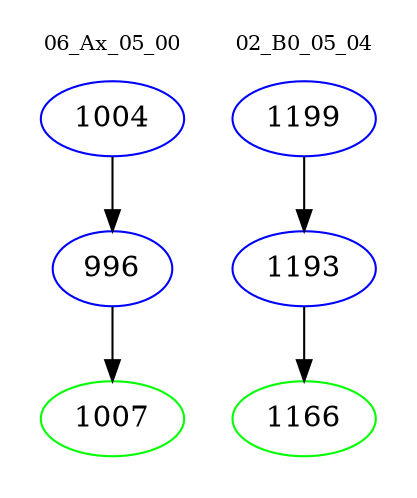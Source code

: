 digraph{
subgraph cluster_0 {
color = white
label = "06_Ax_05_00";
fontsize=10;
T0_1004 [label="1004", color="blue"]
T0_1004 -> T0_996 [color="black"]
T0_996 [label="996", color="blue"]
T0_996 -> T0_1007 [color="black"]
T0_1007 [label="1007", color="green"]
}
subgraph cluster_1 {
color = white
label = "02_B0_05_04";
fontsize=10;
T1_1199 [label="1199", color="blue"]
T1_1199 -> T1_1193 [color="black"]
T1_1193 [label="1193", color="blue"]
T1_1193 -> T1_1166 [color="black"]
T1_1166 [label="1166", color="green"]
}
}
